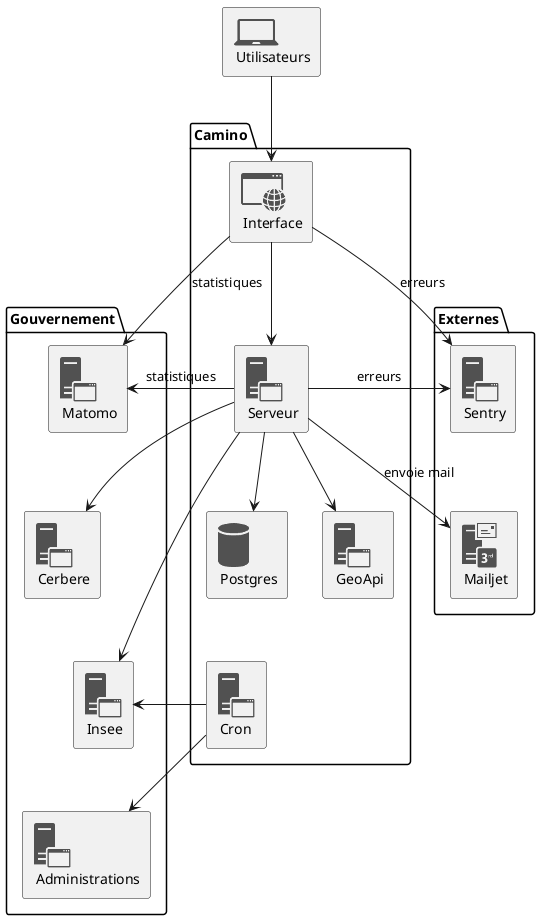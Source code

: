 @startuml
!include <tupadr3/common>

!include <office/Databases/database>
!include <office/Servers/application_server>
!include <office/Concepts/application_web>
!include <office/Devices/device_laptop>
!include <office/Servers/3rd_party_mail_server>

OFF_DEVICE_LAPTOP(Utilisateurs, Utilisateurs)

package Externes {
  OFF_APPLICATION_SERVER(Sentry, Sentry)
  OFF_3RD_PARTY_MAIL_SERVER(Mailjet, Mailjet)
  Sentry -[hidden]d-> Mailjet
}
package Gouvernement {
  OFF_APPLICATION_SERVER(Matomo, Matomo)
  OFF_APPLICATION_SERVER(Cerbere, Cerbere)
  OFF_APPLICATION_SERVER(Insee, Insee)
  OFF_APPLICATION_SERVER(Administrations, Administrations)

  Matomo -[hidden]d->Cerbere
  Cerbere -[hidden]d->Insee
  Insee -[hidden]d->Administrations
}

package Camino {
  OFF_APPLICATION_WEB(UI, Interface)
  OFF_APPLICATION_SERVER(API,Serveur)
  OFF_DATABASE(Postgres,Postgres)

  OFF_APPLICATION_SERVER(CRON,Cron)
  OFF_APPLICATION_SERVER(GeoApi,GeoApi)
  UI --> API
  Postgres -[hidden]d-> CRON
}


Utilisateurs --> UI

API --> Postgres
API --> GeoApi
API -> Cerbere
API -> Insee
API -> Matomo: statistiques
UI -> Sentry: erreurs
CRON -> Administrations
CRON -> Insee
API -> Sentry: erreurs
API -> Mailjet: envoie mail
Matomo <- UI: statistiques
@enduml
